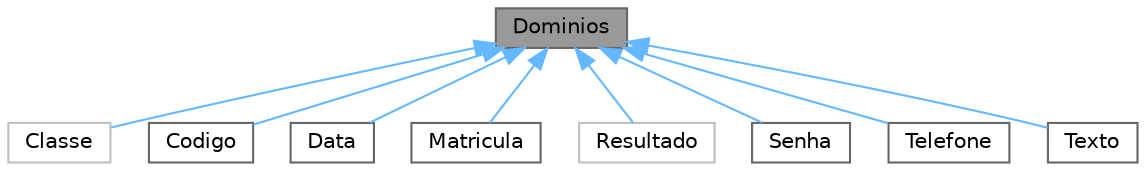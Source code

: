 digraph "Dominios"
{
 // INTERACTIVE_SVG=YES
 // LATEX_PDF_SIZE
  bgcolor="transparent";
  edge [fontname=Helvetica,fontsize=10,labelfontname=Helvetica,labelfontsize=10];
  node [fontname=Helvetica,fontsize=10,shape=box,height=0.2,width=0.4];
  Node1 [label="Dominios",height=0.2,width=0.4,color="gray40", fillcolor="grey60", style="filled", fontcolor="black",tooltip="Classe abstrata que representa um domínio genérico."];
  Node1 -> Node2 [dir="back",color="steelblue1",style="solid"];
  Node2 [label="Classe",height=0.2,width=0.4,color="grey75", fillcolor="white", style="filled",URL="$class_classe.html",tooltip=" "];
  Node1 -> Node3 [dir="back",color="steelblue1",style="solid"];
  Node3 [label="Codigo",height=0.2,width=0.4,color="gray40", fillcolor="white", style="filled",URL="$class_codigo.html",tooltip="Padrão para representação da classe Codigo."];
  Node1 -> Node4 [dir="back",color="steelblue1",style="solid"];
  Node4 [label="Data",height=0.2,width=0.4,color="gray40", fillcolor="white", style="filled",URL="$class_data.html",tooltip="Classe que representa uma data padronizada."];
  Node1 -> Node5 [dir="back",color="steelblue1",style="solid"];
  Node5 [label="Matricula",height=0.2,width=0.4,color="gray40", fillcolor="white", style="filled",URL="$class_matricula.html",tooltip="Padrão para representação para a classe Matricula."];
  Node1 -> Node6 [dir="back",color="steelblue1",style="solid"];
  Node6 [label="Resultado",height=0.2,width=0.4,color="grey75", fillcolor="white", style="filled",URL="$class_resultado.html",tooltip=" "];
  Node1 -> Node7 [dir="back",color="steelblue1",style="solid"];
  Node7 [label="Senha",height=0.2,width=0.4,color="gray40", fillcolor="white", style="filled",URL="$class_senha.html",tooltip="Classe que representa uma senha."];
  Node1 -> Node8 [dir="back",color="steelblue1",style="solid"];
  Node8 [label="Telefone",height=0.2,width=0.4,color="gray40", fillcolor="white", style="filled",URL="$class_telefone.html",tooltip="Padrão para representação da Classe Telefone."];
  Node1 -> Node9 [dir="back",color="steelblue1",style="solid"];
  Node9 [label="Texto",height=0.2,width=0.4,color="gray40", fillcolor="white", style="filled",URL="$class_texto.html",tooltip="Classe que representa texto padronizado."];
}

